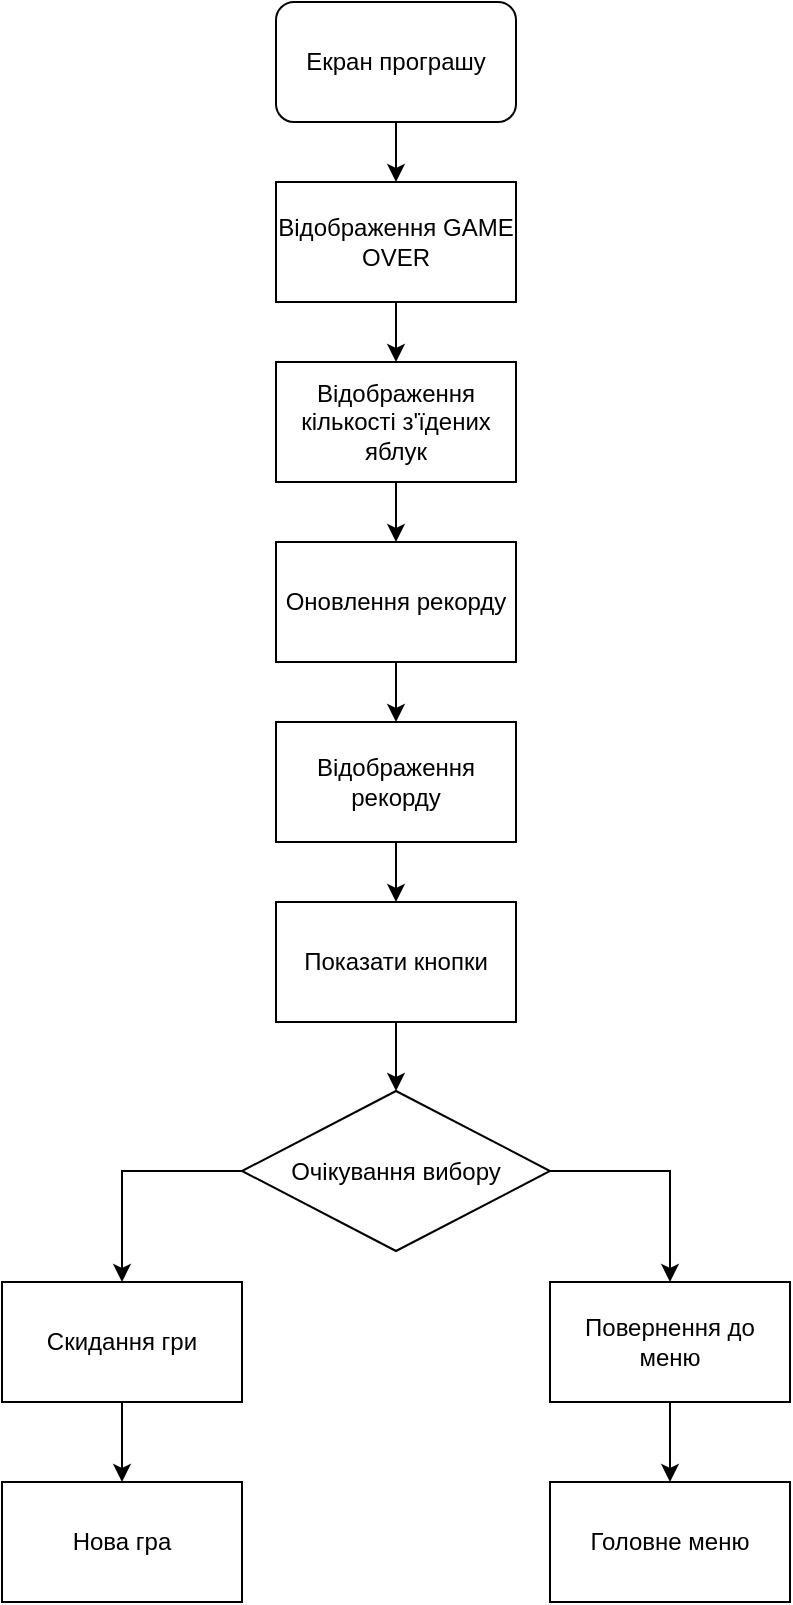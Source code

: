 <mxfile version="27.1.4">
  <diagram name="Страница — 1" id="rpkzHY-mQJiHNuiaf8yk">
    <mxGraphModel dx="1042" dy="527" grid="1" gridSize="10" guides="1" tooltips="1" connect="1" arrows="1" fold="1" page="1" pageScale="1" pageWidth="827" pageHeight="1169" math="0" shadow="0">
      <root>
        <mxCell id="0" />
        <mxCell id="1" parent="0" />
        <mxCell id="0UE7YF7_eURi2l1tw7Sq-16" style="edgeStyle=orthogonalEdgeStyle;rounded=0;orthogonalLoop=1;jettySize=auto;html=1;" edge="1" parent="1" source="0UE7YF7_eURi2l1tw7Sq-1" target="0UE7YF7_eURi2l1tw7Sq-2">
          <mxGeometry relative="1" as="geometry" />
        </mxCell>
        <mxCell id="0UE7YF7_eURi2l1tw7Sq-1" value="&lt;font style=&quot;vertical-align: inherit;&quot;&gt;&lt;font style=&quot;vertical-align: inherit;&quot;&gt;Екран програшу&lt;/font&gt;&lt;/font&gt;" style="rounded=1;whiteSpace=wrap;html=1;" vertex="1" parent="1">
          <mxGeometry x="354" y="40" width="120" height="60" as="geometry" />
        </mxCell>
        <mxCell id="0UE7YF7_eURi2l1tw7Sq-17" style="edgeStyle=orthogonalEdgeStyle;rounded=0;orthogonalLoop=1;jettySize=auto;html=1;" edge="1" parent="1" source="0UE7YF7_eURi2l1tw7Sq-2" target="0UE7YF7_eURi2l1tw7Sq-4">
          <mxGeometry relative="1" as="geometry" />
        </mxCell>
        <mxCell id="0UE7YF7_eURi2l1tw7Sq-2" value="&lt;font style=&quot;vertical-align: inherit;&quot;&gt;&lt;font style=&quot;vertical-align: inherit;&quot;&gt;Відображення GAME OVER&lt;/font&gt;&lt;/font&gt;" style="rounded=0;whiteSpace=wrap;html=1;" vertex="1" parent="1">
          <mxGeometry x="354" y="130" width="120" height="60" as="geometry" />
        </mxCell>
        <mxCell id="0UE7YF7_eURi2l1tw7Sq-19" style="edgeStyle=orthogonalEdgeStyle;rounded=0;orthogonalLoop=1;jettySize=auto;html=1;entryX=0.5;entryY=0;entryDx=0;entryDy=0;" edge="1" parent="1" source="0UE7YF7_eURi2l1tw7Sq-3" target="0UE7YF7_eURi2l1tw7Sq-5">
          <mxGeometry relative="1" as="geometry" />
        </mxCell>
        <mxCell id="0UE7YF7_eURi2l1tw7Sq-3" value="&lt;font style=&quot;vertical-align: inherit;&quot;&gt;&lt;font style=&quot;vertical-align: inherit;&quot;&gt;Оновлення рекорду&lt;/font&gt;&lt;/font&gt;" style="rounded=0;whiteSpace=wrap;html=1;" vertex="1" parent="1">
          <mxGeometry x="354" y="310" width="120" height="60" as="geometry" />
        </mxCell>
        <mxCell id="0UE7YF7_eURi2l1tw7Sq-18" style="edgeStyle=orthogonalEdgeStyle;rounded=0;orthogonalLoop=1;jettySize=auto;html=1;entryX=0.5;entryY=0;entryDx=0;entryDy=0;" edge="1" parent="1" source="0UE7YF7_eURi2l1tw7Sq-4" target="0UE7YF7_eURi2l1tw7Sq-3">
          <mxGeometry relative="1" as="geometry" />
        </mxCell>
        <mxCell id="0UE7YF7_eURi2l1tw7Sq-4" value="&lt;font style=&quot;vertical-align: inherit;&quot;&gt;&lt;font style=&quot;vertical-align: inherit;&quot;&gt;Відображення кількості з&#39;їдених яблук&lt;/font&gt;&lt;/font&gt;" style="rounded=0;whiteSpace=wrap;html=1;" vertex="1" parent="1">
          <mxGeometry x="354" y="220" width="120" height="60" as="geometry" />
        </mxCell>
        <mxCell id="0UE7YF7_eURi2l1tw7Sq-20" style="edgeStyle=orthogonalEdgeStyle;rounded=0;orthogonalLoop=1;jettySize=auto;html=1;entryX=0.5;entryY=0;entryDx=0;entryDy=0;" edge="1" parent="1" source="0UE7YF7_eURi2l1tw7Sq-5" target="0UE7YF7_eURi2l1tw7Sq-6">
          <mxGeometry relative="1" as="geometry" />
        </mxCell>
        <mxCell id="0UE7YF7_eURi2l1tw7Sq-5" value="&lt;font style=&quot;vertical-align: inherit;&quot;&gt;&lt;font style=&quot;vertical-align: inherit;&quot;&gt;Відображення рекорду&lt;/font&gt;&lt;/font&gt;" style="rounded=0;whiteSpace=wrap;html=1;" vertex="1" parent="1">
          <mxGeometry x="354" y="400" width="120" height="60" as="geometry" />
        </mxCell>
        <mxCell id="0UE7YF7_eURi2l1tw7Sq-21" style="edgeStyle=orthogonalEdgeStyle;rounded=0;orthogonalLoop=1;jettySize=auto;html=1;entryX=0.5;entryY=0;entryDx=0;entryDy=0;" edge="1" parent="1" source="0UE7YF7_eURi2l1tw7Sq-6" target="0UE7YF7_eURi2l1tw7Sq-10">
          <mxGeometry relative="1" as="geometry" />
        </mxCell>
        <mxCell id="0UE7YF7_eURi2l1tw7Sq-6" value="&lt;font style=&quot;vertical-align: inherit;&quot;&gt;&lt;font style=&quot;vertical-align: inherit;&quot;&gt;Показати кнопки&lt;/font&gt;&lt;/font&gt;" style="rounded=0;whiteSpace=wrap;html=1;" vertex="1" parent="1">
          <mxGeometry x="354" y="490" width="120" height="60" as="geometry" />
        </mxCell>
        <mxCell id="0UE7YF7_eURi2l1tw7Sq-22" style="edgeStyle=orthogonalEdgeStyle;rounded=0;orthogonalLoop=1;jettySize=auto;html=1;entryX=0.5;entryY=0;entryDx=0;entryDy=0;" edge="1" parent="1" source="0UE7YF7_eURi2l1tw7Sq-10" target="0UE7YF7_eURi2l1tw7Sq-12">
          <mxGeometry relative="1" as="geometry">
            <Array as="points">
              <mxPoint x="277" y="625" />
            </Array>
          </mxGeometry>
        </mxCell>
        <mxCell id="0UE7YF7_eURi2l1tw7Sq-23" style="edgeStyle=orthogonalEdgeStyle;rounded=0;orthogonalLoop=1;jettySize=auto;html=1;entryX=0.5;entryY=0;entryDx=0;entryDy=0;exitX=1;exitY=0.5;exitDx=0;exitDy=0;" edge="1" parent="1" source="0UE7YF7_eURi2l1tw7Sq-10" target="0UE7YF7_eURi2l1tw7Sq-14">
          <mxGeometry relative="1" as="geometry" />
        </mxCell>
        <mxCell id="0UE7YF7_eURi2l1tw7Sq-10" value="&lt;font style=&quot;vertical-align: inherit;&quot;&gt;&lt;font style=&quot;vertical-align: inherit;&quot;&gt;Очікування вибору&lt;/font&gt;&lt;/font&gt;" style="rhombus;whiteSpace=wrap;html=1;" vertex="1" parent="1">
          <mxGeometry x="337" y="584.5" width="154" height="80" as="geometry" />
        </mxCell>
        <mxCell id="0UE7YF7_eURi2l1tw7Sq-24" style="edgeStyle=orthogonalEdgeStyle;rounded=0;orthogonalLoop=1;jettySize=auto;html=1;entryX=0.5;entryY=0;entryDx=0;entryDy=0;" edge="1" parent="1" source="0UE7YF7_eURi2l1tw7Sq-12" target="0UE7YF7_eURi2l1tw7Sq-13">
          <mxGeometry relative="1" as="geometry" />
        </mxCell>
        <mxCell id="0UE7YF7_eURi2l1tw7Sq-12" value="&lt;font style=&quot;vertical-align: inherit;&quot;&gt;&lt;font style=&quot;vertical-align: inherit;&quot;&gt;Скидання гри&lt;/font&gt;&lt;/font&gt;" style="rounded=0;whiteSpace=wrap;html=1;" vertex="1" parent="1">
          <mxGeometry x="217" y="680" width="120" height="60" as="geometry" />
        </mxCell>
        <mxCell id="0UE7YF7_eURi2l1tw7Sq-13" value="&lt;font style=&quot;vertical-align: inherit;&quot;&gt;&lt;font style=&quot;vertical-align: inherit;&quot;&gt;Нова гра&lt;/font&gt;&lt;/font&gt;" style="rounded=0;whiteSpace=wrap;html=1;" vertex="1" parent="1">
          <mxGeometry x="217" y="780" width="120" height="60" as="geometry" />
        </mxCell>
        <mxCell id="0UE7YF7_eURi2l1tw7Sq-25" style="edgeStyle=orthogonalEdgeStyle;rounded=0;orthogonalLoop=1;jettySize=auto;html=1;entryX=0.5;entryY=0;entryDx=0;entryDy=0;" edge="1" parent="1" source="0UE7YF7_eURi2l1tw7Sq-14" target="0UE7YF7_eURi2l1tw7Sq-15">
          <mxGeometry relative="1" as="geometry" />
        </mxCell>
        <mxCell id="0UE7YF7_eURi2l1tw7Sq-14" value="&lt;font style=&quot;vertical-align: inherit;&quot;&gt;&lt;font style=&quot;vertical-align: inherit;&quot;&gt;Повернення до меню&lt;/font&gt;&lt;/font&gt;" style="rounded=0;whiteSpace=wrap;html=1;" vertex="1" parent="1">
          <mxGeometry x="491" y="680" width="120" height="60" as="geometry" />
        </mxCell>
        <mxCell id="0UE7YF7_eURi2l1tw7Sq-15" value="&lt;font style=&quot;vertical-align: inherit;&quot;&gt;&lt;font style=&quot;vertical-align: inherit;&quot;&gt;Головне меню&lt;/font&gt;&lt;/font&gt;" style="rounded=0;whiteSpace=wrap;html=1;" vertex="1" parent="1">
          <mxGeometry x="491" y="780" width="120" height="60" as="geometry" />
        </mxCell>
      </root>
    </mxGraphModel>
  </diagram>
</mxfile>
